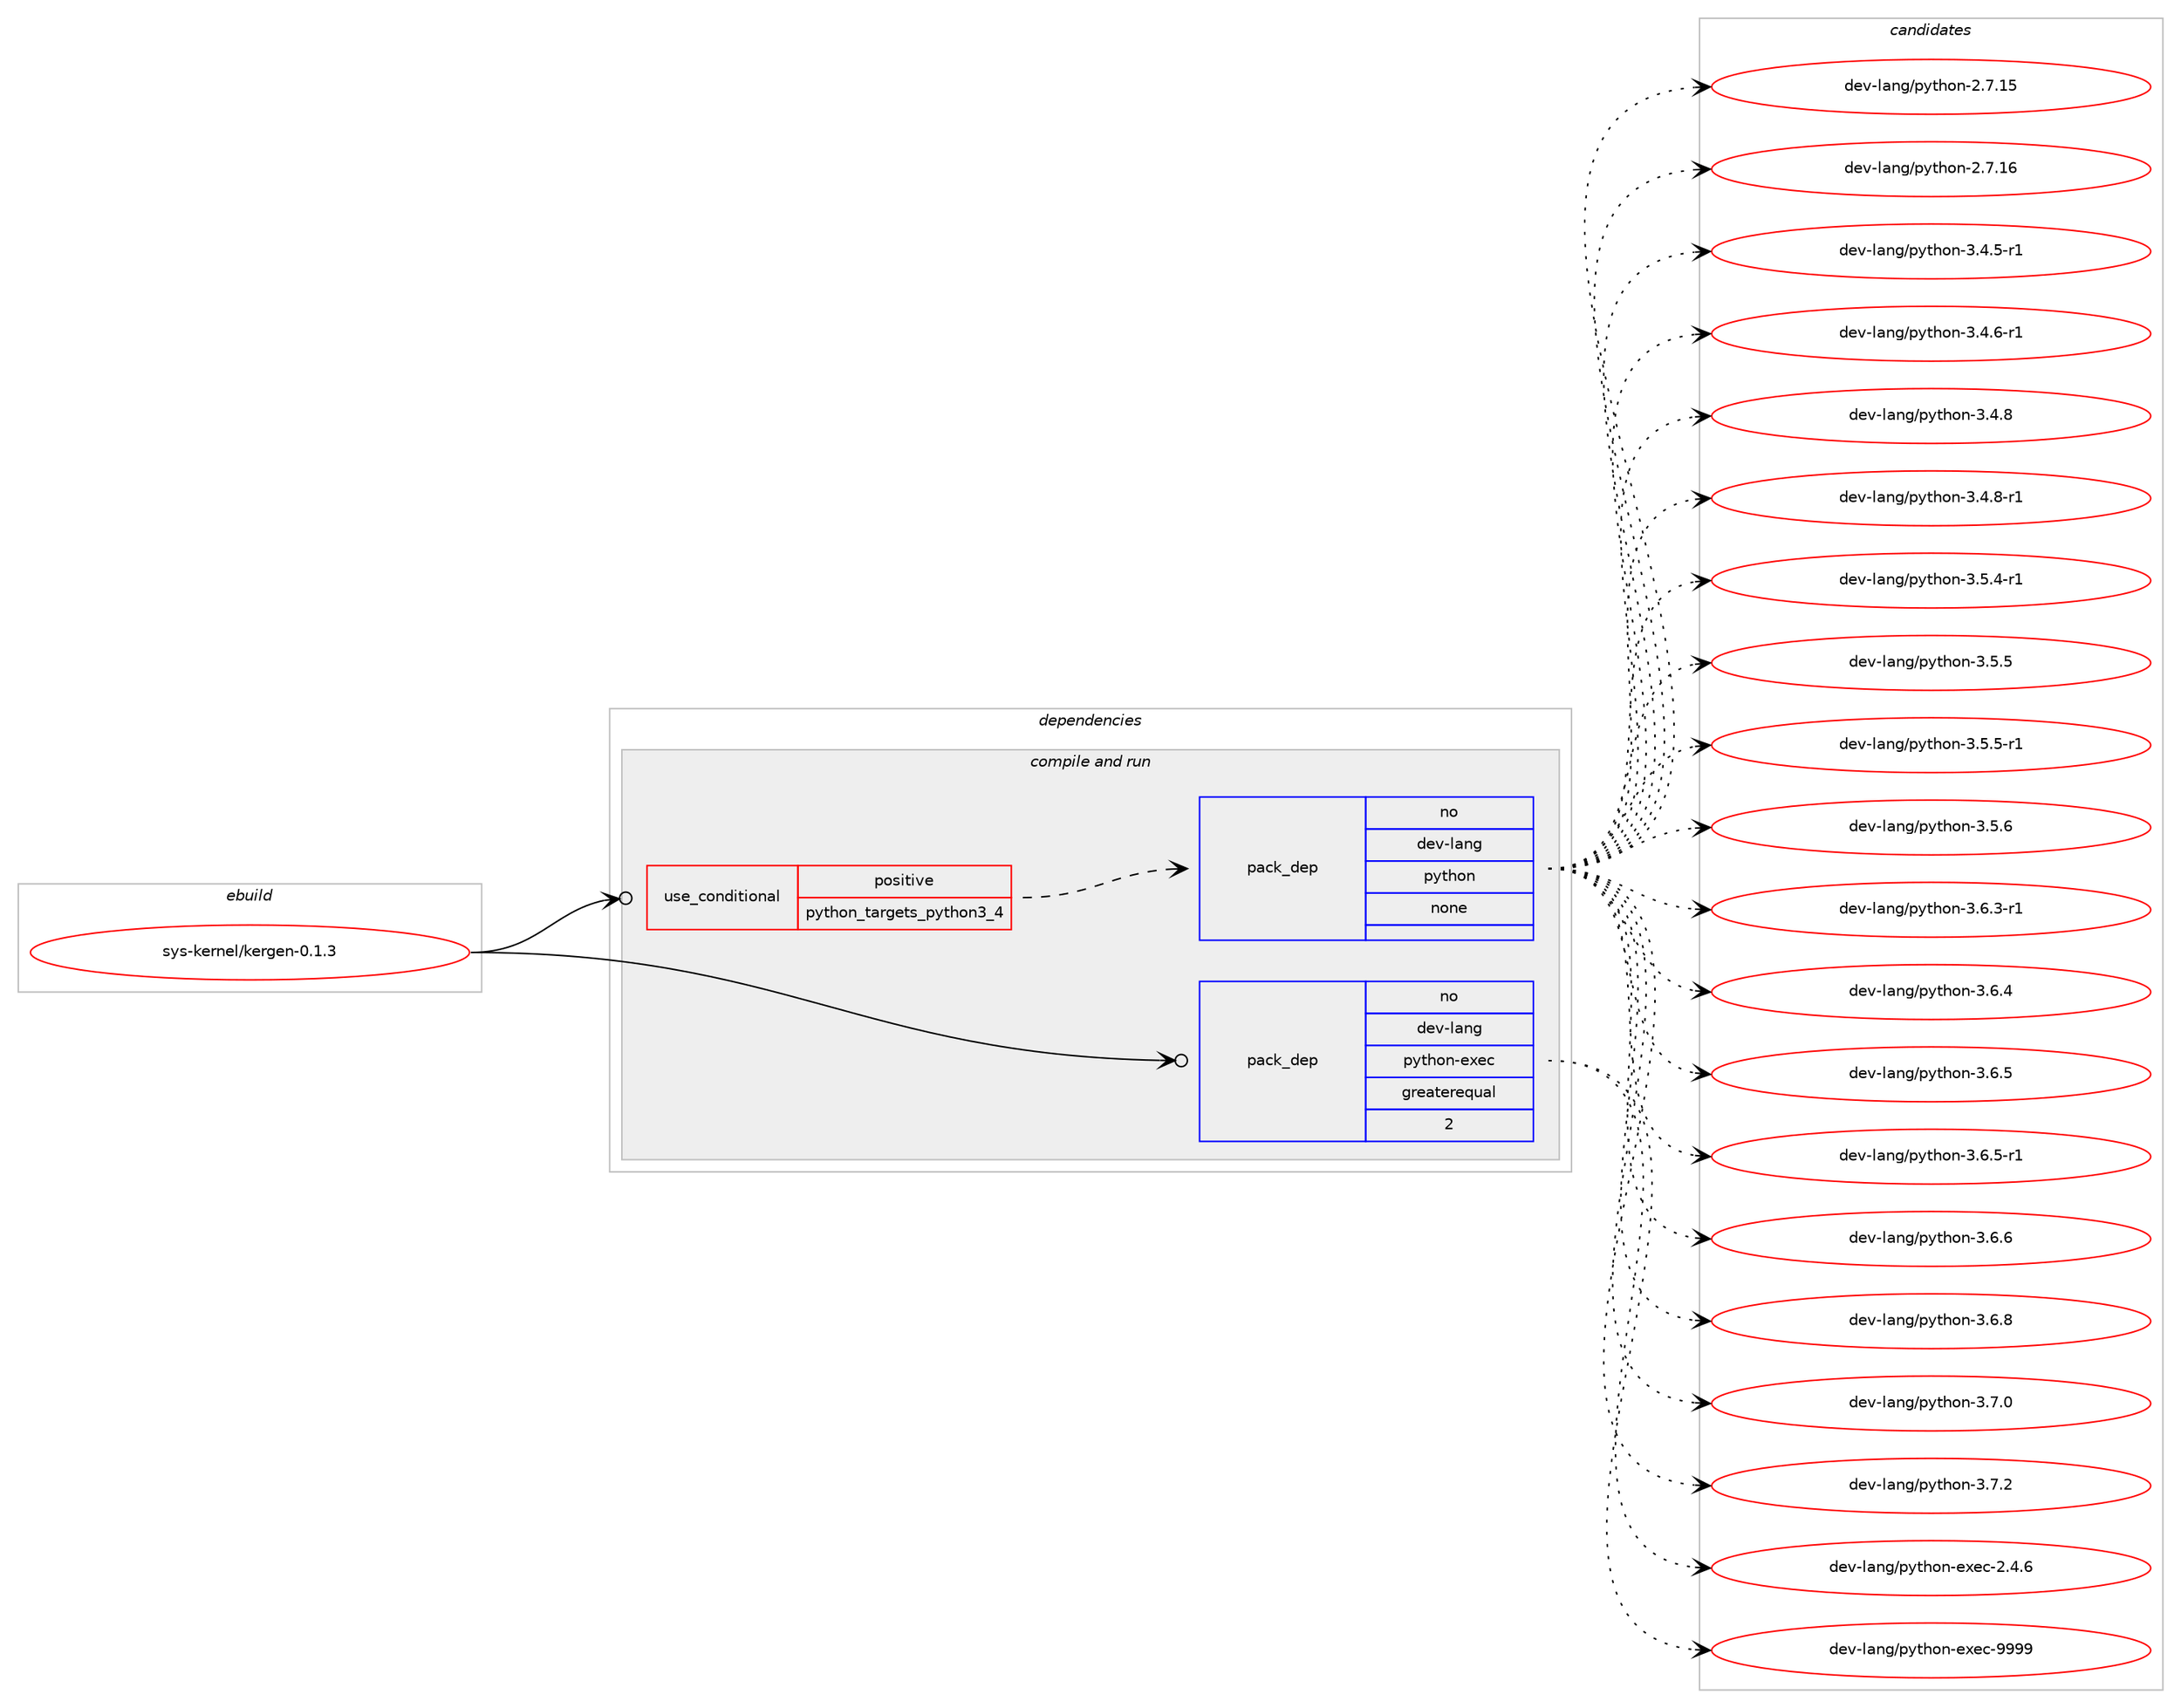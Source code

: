 digraph prolog {

# *************
# Graph options
# *************

newrank=true;
concentrate=true;
compound=true;
graph [rankdir=LR,fontname=Helvetica,fontsize=10,ranksep=1.5];#, ranksep=2.5, nodesep=0.2];
edge  [arrowhead=vee];
node  [fontname=Helvetica,fontsize=10];

# **********
# The ebuild
# **********

subgraph cluster_leftcol {
color=gray;
rank=same;
label=<<i>ebuild</i>>;
id [label="sys-kernel/kergen-0.1.3", color=red, width=4, href="../sys-kernel/kergen-0.1.3.svg"];
}

# ****************
# The dependencies
# ****************

subgraph cluster_midcol {
color=gray;
label=<<i>dependencies</i>>;
subgraph cluster_compile {
fillcolor="#eeeeee";
style=filled;
label=<<i>compile</i>>;
}
subgraph cluster_compileandrun {
fillcolor="#eeeeee";
style=filled;
label=<<i>compile and run</i>>;
subgraph cond461278 {
dependency1735336 [label=<<TABLE BORDER="0" CELLBORDER="1" CELLSPACING="0" CELLPADDING="4"><TR><TD ROWSPAN="3" CELLPADDING="10">use_conditional</TD></TR><TR><TD>positive</TD></TR><TR><TD>python_targets_python3_4</TD></TR></TABLE>>, shape=none, color=red];
subgraph pack1245549 {
dependency1735337 [label=<<TABLE BORDER="0" CELLBORDER="1" CELLSPACING="0" CELLPADDING="4" WIDTH="220"><TR><TD ROWSPAN="6" CELLPADDING="30">pack_dep</TD></TR><TR><TD WIDTH="110">no</TD></TR><TR><TD>dev-lang</TD></TR><TR><TD>python</TD></TR><TR><TD>none</TD></TR><TR><TD></TD></TR></TABLE>>, shape=none, color=blue];
}
dependency1735336:e -> dependency1735337:w [weight=20,style="dashed",arrowhead="vee"];
}
id:e -> dependency1735336:w [weight=20,style="solid",arrowhead="odotvee"];
subgraph pack1245550 {
dependency1735338 [label=<<TABLE BORDER="0" CELLBORDER="1" CELLSPACING="0" CELLPADDING="4" WIDTH="220"><TR><TD ROWSPAN="6" CELLPADDING="30">pack_dep</TD></TR><TR><TD WIDTH="110">no</TD></TR><TR><TD>dev-lang</TD></TR><TR><TD>python-exec</TD></TR><TR><TD>greaterequal</TD></TR><TR><TD>2</TD></TR></TABLE>>, shape=none, color=blue];
}
id:e -> dependency1735338:w [weight=20,style="solid",arrowhead="odotvee"];
}
subgraph cluster_run {
fillcolor="#eeeeee";
style=filled;
label=<<i>run</i>>;
}
}

# **************
# The candidates
# **************

subgraph cluster_choices {
rank=same;
color=gray;
label=<<i>candidates</i>>;

subgraph choice1245549 {
color=black;
nodesep=1;
choice10010111845108971101034711212111610411111045504655464953 [label="dev-lang/python-2.7.15", color=red, width=4,href="../dev-lang/python-2.7.15.svg"];
choice10010111845108971101034711212111610411111045504655464954 [label="dev-lang/python-2.7.16", color=red, width=4,href="../dev-lang/python-2.7.16.svg"];
choice1001011184510897110103471121211161041111104551465246534511449 [label="dev-lang/python-3.4.5-r1", color=red, width=4,href="../dev-lang/python-3.4.5-r1.svg"];
choice1001011184510897110103471121211161041111104551465246544511449 [label="dev-lang/python-3.4.6-r1", color=red, width=4,href="../dev-lang/python-3.4.6-r1.svg"];
choice100101118451089711010347112121116104111110455146524656 [label="dev-lang/python-3.4.8", color=red, width=4,href="../dev-lang/python-3.4.8.svg"];
choice1001011184510897110103471121211161041111104551465246564511449 [label="dev-lang/python-3.4.8-r1", color=red, width=4,href="../dev-lang/python-3.4.8-r1.svg"];
choice1001011184510897110103471121211161041111104551465346524511449 [label="dev-lang/python-3.5.4-r1", color=red, width=4,href="../dev-lang/python-3.5.4-r1.svg"];
choice100101118451089711010347112121116104111110455146534653 [label="dev-lang/python-3.5.5", color=red, width=4,href="../dev-lang/python-3.5.5.svg"];
choice1001011184510897110103471121211161041111104551465346534511449 [label="dev-lang/python-3.5.5-r1", color=red, width=4,href="../dev-lang/python-3.5.5-r1.svg"];
choice100101118451089711010347112121116104111110455146534654 [label="dev-lang/python-3.5.6", color=red, width=4,href="../dev-lang/python-3.5.6.svg"];
choice1001011184510897110103471121211161041111104551465446514511449 [label="dev-lang/python-3.6.3-r1", color=red, width=4,href="../dev-lang/python-3.6.3-r1.svg"];
choice100101118451089711010347112121116104111110455146544652 [label="dev-lang/python-3.6.4", color=red, width=4,href="../dev-lang/python-3.6.4.svg"];
choice100101118451089711010347112121116104111110455146544653 [label="dev-lang/python-3.6.5", color=red, width=4,href="../dev-lang/python-3.6.5.svg"];
choice1001011184510897110103471121211161041111104551465446534511449 [label="dev-lang/python-3.6.5-r1", color=red, width=4,href="../dev-lang/python-3.6.5-r1.svg"];
choice100101118451089711010347112121116104111110455146544654 [label="dev-lang/python-3.6.6", color=red, width=4,href="../dev-lang/python-3.6.6.svg"];
choice100101118451089711010347112121116104111110455146544656 [label="dev-lang/python-3.6.8", color=red, width=4,href="../dev-lang/python-3.6.8.svg"];
choice100101118451089711010347112121116104111110455146554648 [label="dev-lang/python-3.7.0", color=red, width=4,href="../dev-lang/python-3.7.0.svg"];
choice100101118451089711010347112121116104111110455146554650 [label="dev-lang/python-3.7.2", color=red, width=4,href="../dev-lang/python-3.7.2.svg"];
dependency1735337:e -> choice10010111845108971101034711212111610411111045504655464953:w [style=dotted,weight="100"];
dependency1735337:e -> choice10010111845108971101034711212111610411111045504655464954:w [style=dotted,weight="100"];
dependency1735337:e -> choice1001011184510897110103471121211161041111104551465246534511449:w [style=dotted,weight="100"];
dependency1735337:e -> choice1001011184510897110103471121211161041111104551465246544511449:w [style=dotted,weight="100"];
dependency1735337:e -> choice100101118451089711010347112121116104111110455146524656:w [style=dotted,weight="100"];
dependency1735337:e -> choice1001011184510897110103471121211161041111104551465246564511449:w [style=dotted,weight="100"];
dependency1735337:e -> choice1001011184510897110103471121211161041111104551465346524511449:w [style=dotted,weight="100"];
dependency1735337:e -> choice100101118451089711010347112121116104111110455146534653:w [style=dotted,weight="100"];
dependency1735337:e -> choice1001011184510897110103471121211161041111104551465346534511449:w [style=dotted,weight="100"];
dependency1735337:e -> choice100101118451089711010347112121116104111110455146534654:w [style=dotted,weight="100"];
dependency1735337:e -> choice1001011184510897110103471121211161041111104551465446514511449:w [style=dotted,weight="100"];
dependency1735337:e -> choice100101118451089711010347112121116104111110455146544652:w [style=dotted,weight="100"];
dependency1735337:e -> choice100101118451089711010347112121116104111110455146544653:w [style=dotted,weight="100"];
dependency1735337:e -> choice1001011184510897110103471121211161041111104551465446534511449:w [style=dotted,weight="100"];
dependency1735337:e -> choice100101118451089711010347112121116104111110455146544654:w [style=dotted,weight="100"];
dependency1735337:e -> choice100101118451089711010347112121116104111110455146544656:w [style=dotted,weight="100"];
dependency1735337:e -> choice100101118451089711010347112121116104111110455146554648:w [style=dotted,weight="100"];
dependency1735337:e -> choice100101118451089711010347112121116104111110455146554650:w [style=dotted,weight="100"];
}
subgraph choice1245550 {
color=black;
nodesep=1;
choice1001011184510897110103471121211161041111104510112010199455046524654 [label="dev-lang/python-exec-2.4.6", color=red, width=4,href="../dev-lang/python-exec-2.4.6.svg"];
choice10010111845108971101034711212111610411111045101120101994557575757 [label="dev-lang/python-exec-9999", color=red, width=4,href="../dev-lang/python-exec-9999.svg"];
dependency1735338:e -> choice1001011184510897110103471121211161041111104510112010199455046524654:w [style=dotted,weight="100"];
dependency1735338:e -> choice10010111845108971101034711212111610411111045101120101994557575757:w [style=dotted,weight="100"];
}
}

}
